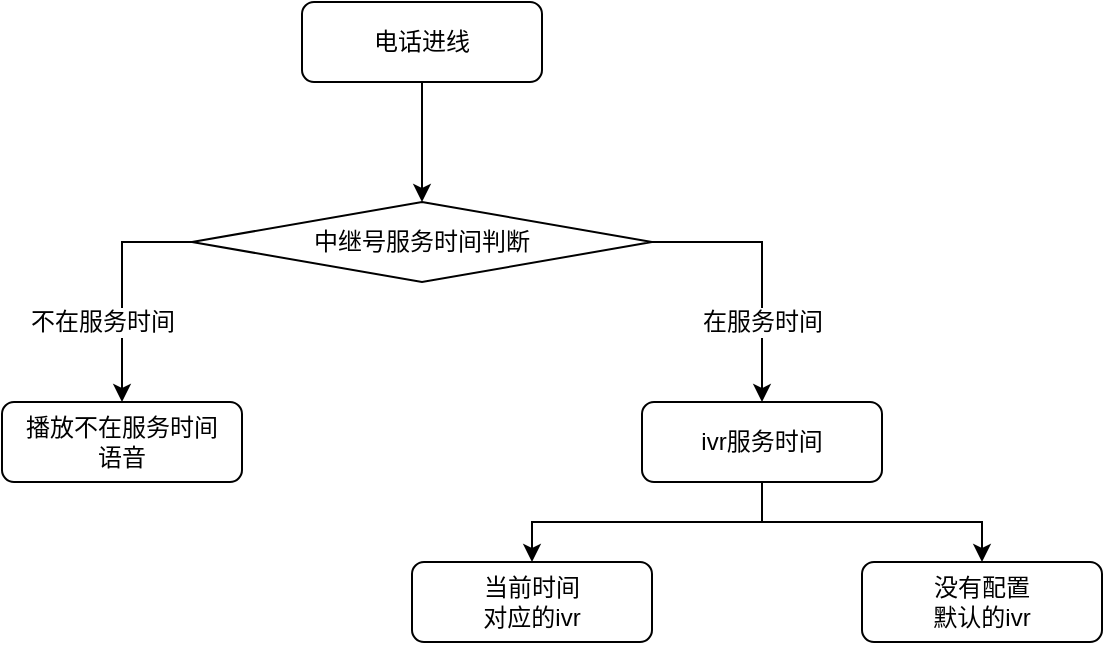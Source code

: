 <mxfile version="12.6.7" type="github">
  <diagram id="C5RBs43oDa-KdzZeNtuy" name="Page-1">
    <mxGraphModel dx="1422" dy="790" grid="1" gridSize="10" guides="1" tooltips="1" connect="1" arrows="1" fold="1" page="1" pageScale="1" pageWidth="827" pageHeight="1169" math="0" shadow="0">
      <root>
        <mxCell id="WIyWlLk6GJQsqaUBKTNV-0"/>
        <mxCell id="WIyWlLk6GJQsqaUBKTNV-1" parent="WIyWlLk6GJQsqaUBKTNV-0"/>
        <mxCell id="XydmrX_YFhf04H4YOuTL-10" style="edgeStyle=orthogonalEdgeStyle;rounded=0;orthogonalLoop=1;jettySize=auto;html=1;entryX=0.5;entryY=0;entryDx=0;entryDy=0;" edge="1" parent="WIyWlLk6GJQsqaUBKTNV-1" source="WIyWlLk6GJQsqaUBKTNV-3" target="XydmrX_YFhf04H4YOuTL-1">
          <mxGeometry relative="1" as="geometry"/>
        </mxCell>
        <mxCell id="WIyWlLk6GJQsqaUBKTNV-3" value="电话进线" style="rounded=1;whiteSpace=wrap;html=1;fontSize=12;glass=0;strokeWidth=1;shadow=0;" parent="WIyWlLk6GJQsqaUBKTNV-1" vertex="1">
          <mxGeometry x="160" y="80" width="120" height="40" as="geometry"/>
        </mxCell>
        <mxCell id="XydmrX_YFhf04H4YOuTL-3" style="edgeStyle=orthogonalEdgeStyle;rounded=0;orthogonalLoop=1;jettySize=auto;html=1;exitX=0;exitY=0.5;exitDx=0;exitDy=0;" edge="1" parent="WIyWlLk6GJQsqaUBKTNV-1" source="XydmrX_YFhf04H4YOuTL-1" target="XydmrX_YFhf04H4YOuTL-2">
          <mxGeometry relative="1" as="geometry"/>
        </mxCell>
        <mxCell id="XydmrX_YFhf04H4YOuTL-4" value="不在服务时间" style="text;html=1;align=center;verticalAlign=middle;resizable=0;points=[];labelBackgroundColor=#ffffff;" vertex="1" connectable="0" parent="XydmrX_YFhf04H4YOuTL-3">
          <mxGeometry x="-0.423" y="-2" relative="1" as="geometry">
            <mxPoint x="-12" y="42" as="offset"/>
          </mxGeometry>
        </mxCell>
        <mxCell id="XydmrX_YFhf04H4YOuTL-8" style="edgeStyle=orthogonalEdgeStyle;rounded=0;orthogonalLoop=1;jettySize=auto;html=1;entryX=0.5;entryY=0;entryDx=0;entryDy=0;exitX=1;exitY=0.5;exitDx=0;exitDy=0;" edge="1" parent="WIyWlLk6GJQsqaUBKTNV-1" source="XydmrX_YFhf04H4YOuTL-1" target="XydmrX_YFhf04H4YOuTL-7">
          <mxGeometry relative="1" as="geometry">
            <mxPoint x="360" y="200" as="sourcePoint"/>
          </mxGeometry>
        </mxCell>
        <mxCell id="XydmrX_YFhf04H4YOuTL-9" value="在服务时间" style="text;html=1;align=center;verticalAlign=middle;resizable=0;points=[];labelBackgroundColor=#ffffff;" vertex="1" connectable="0" parent="XydmrX_YFhf04H4YOuTL-8">
          <mxGeometry x="-0.412" y="2" relative="1" as="geometry">
            <mxPoint x="15" y="42" as="offset"/>
          </mxGeometry>
        </mxCell>
        <mxCell id="XydmrX_YFhf04H4YOuTL-1" value="中继号服务时间判断" style="rhombus;whiteSpace=wrap;html=1;" vertex="1" parent="WIyWlLk6GJQsqaUBKTNV-1">
          <mxGeometry x="105" y="180" width="230" height="40" as="geometry"/>
        </mxCell>
        <mxCell id="XydmrX_YFhf04H4YOuTL-2" value="播放不在服务时间&lt;br&gt;语音" style="rounded=1;whiteSpace=wrap;html=1;fontSize=12;glass=0;strokeWidth=1;shadow=0;" vertex="1" parent="WIyWlLk6GJQsqaUBKTNV-1">
          <mxGeometry x="10" y="280" width="120" height="40" as="geometry"/>
        </mxCell>
        <mxCell id="XydmrX_YFhf04H4YOuTL-13" style="edgeStyle=orthogonalEdgeStyle;rounded=0;orthogonalLoop=1;jettySize=auto;html=1;entryX=0.5;entryY=0;entryDx=0;entryDy=0;" edge="1" parent="WIyWlLk6GJQsqaUBKTNV-1" source="XydmrX_YFhf04H4YOuTL-7" target="XydmrX_YFhf04H4YOuTL-11">
          <mxGeometry relative="1" as="geometry"/>
        </mxCell>
        <mxCell id="XydmrX_YFhf04H4YOuTL-15" style="edgeStyle=orthogonalEdgeStyle;rounded=0;orthogonalLoop=1;jettySize=auto;html=1;" edge="1" parent="WIyWlLk6GJQsqaUBKTNV-1" source="XydmrX_YFhf04H4YOuTL-7" target="XydmrX_YFhf04H4YOuTL-12">
          <mxGeometry relative="1" as="geometry"/>
        </mxCell>
        <mxCell id="XydmrX_YFhf04H4YOuTL-7" value="ivr服务时间" style="rounded=1;whiteSpace=wrap;html=1;fontSize=12;glass=0;strokeWidth=1;shadow=0;" vertex="1" parent="WIyWlLk6GJQsqaUBKTNV-1">
          <mxGeometry x="330" y="280" width="120" height="40" as="geometry"/>
        </mxCell>
        <mxCell id="XydmrX_YFhf04H4YOuTL-11" value="当前时间&lt;br&gt;对应的ivr" style="rounded=1;whiteSpace=wrap;html=1;fontSize=12;glass=0;strokeWidth=1;shadow=0;" vertex="1" parent="WIyWlLk6GJQsqaUBKTNV-1">
          <mxGeometry x="215" y="360" width="120" height="40" as="geometry"/>
        </mxCell>
        <mxCell id="XydmrX_YFhf04H4YOuTL-12" value="没有配置&lt;br&gt;默认的ivr" style="rounded=1;whiteSpace=wrap;html=1;fontSize=12;glass=0;strokeWidth=1;shadow=0;" vertex="1" parent="WIyWlLk6GJQsqaUBKTNV-1">
          <mxGeometry x="440" y="360" width="120" height="40" as="geometry"/>
        </mxCell>
      </root>
    </mxGraphModel>
  </diagram>
</mxfile>
